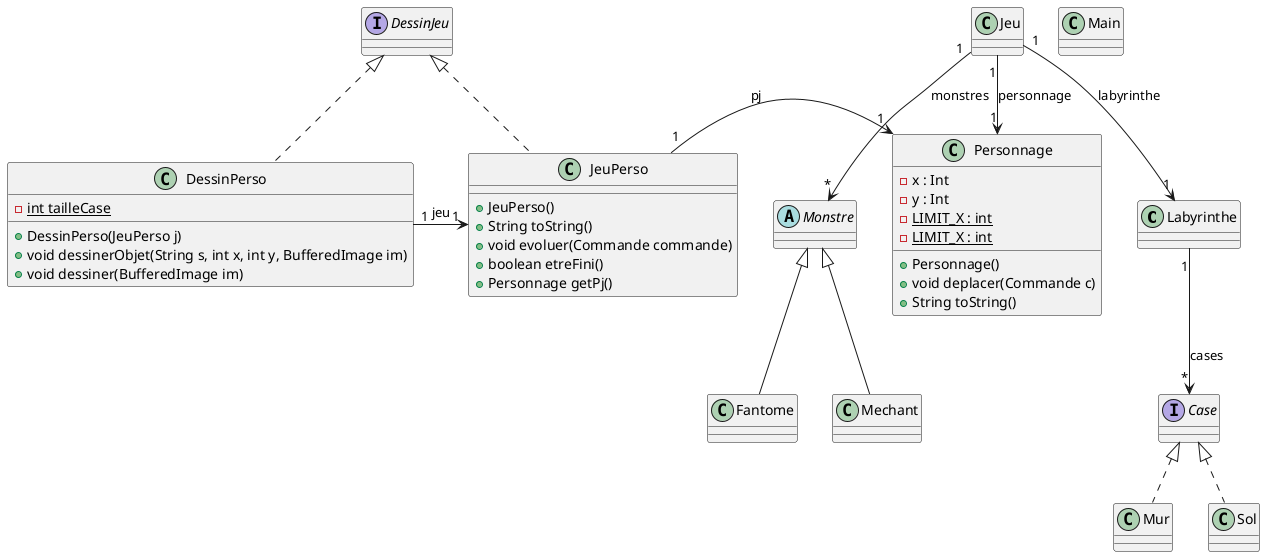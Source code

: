 @startuml

class Labyrinthe {

}
Labyrinthe "1" --> "*" Case : cases

interface Case {

}

class Mur implements Case {

}

class Sol implements Case {

}

class Personnage {
    - x : Int
    - y : Int
    - {static} LIMIT_X : int
    - {static} LIMIT_X : int
    + Personnage()
    + void deplacer(Commande c)
    + String toString()
}

abstract class Monstre {

}

class Fantome extends Monstre {

}

class Mechant extends Monstre {

}

class Jeu {

}
Jeu "1" --> "1" Labyrinthe : labyrinthe
Jeu "1" --> "1" Personnage : personnage
Jeu "1" --> "*" Monstre : monstres

class Main {

}

class JeuPerso implements DessinJeu {
    + JeuPerso()
    + String toString()
    + void evoluer(Commande commande)
    + boolean etreFini()
    + Personnage getPj()
}
JeuPerso "1" -> "1" Personnage : pj
class DessinPerso implements DessinJeu {
    - {static} int tailleCase
    + DessinPerso(JeuPerso j)
    + void dessinerObjet(String s, int x, int y, BufferedImage im)
    + void dessiner(BufferedImage im)
}
DessinPerso "1" -> "1" JeuPerso : jeu


@enduml